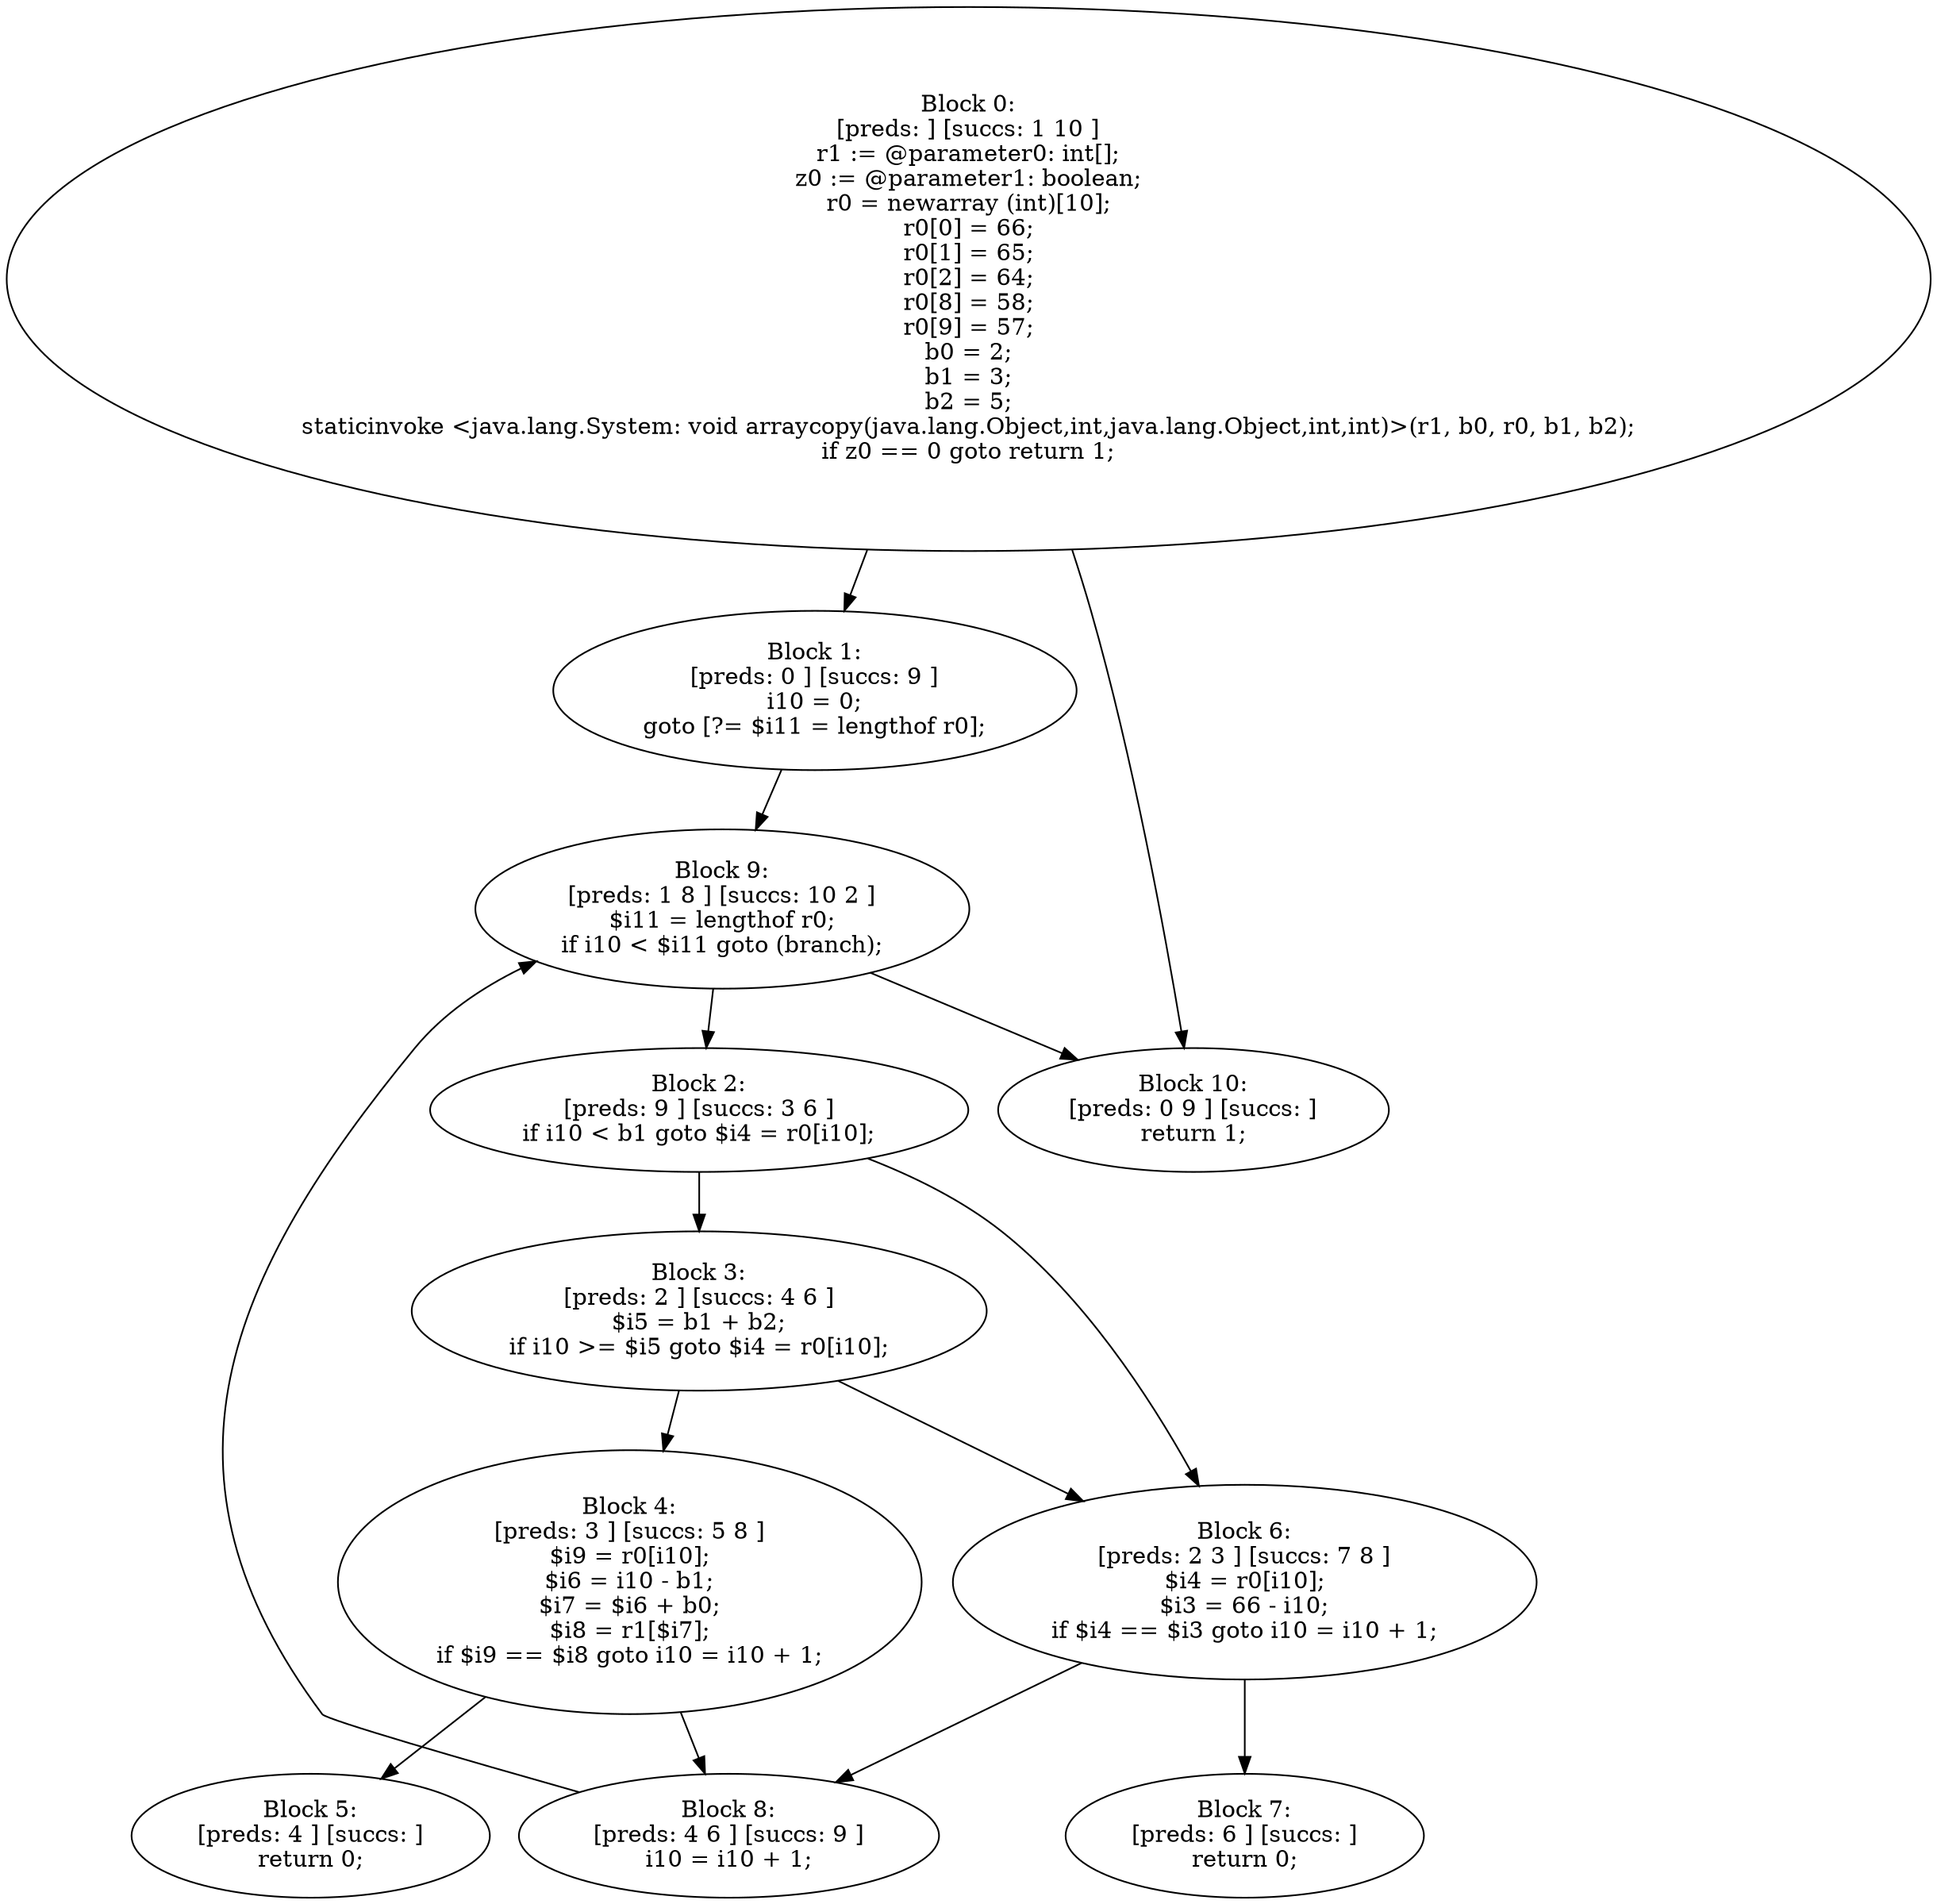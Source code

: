 digraph "unitGraph" {
    "Block 0:
[preds: ] [succs: 1 10 ]
r1 := @parameter0: int[];
z0 := @parameter1: boolean;
r0 = newarray (int)[10];
r0[0] = 66;
r0[1] = 65;
r0[2] = 64;
r0[8] = 58;
r0[9] = 57;
b0 = 2;
b1 = 3;
b2 = 5;
staticinvoke <java.lang.System: void arraycopy(java.lang.Object,int,java.lang.Object,int,int)>(r1, b0, r0, b1, b2);
if z0 == 0 goto return 1;
"
    "Block 1:
[preds: 0 ] [succs: 9 ]
i10 = 0;
goto [?= $i11 = lengthof r0];
"
    "Block 2:
[preds: 9 ] [succs: 3 6 ]
if i10 < b1 goto $i4 = r0[i10];
"
    "Block 3:
[preds: 2 ] [succs: 4 6 ]
$i5 = b1 + b2;
if i10 >= $i5 goto $i4 = r0[i10];
"
    "Block 4:
[preds: 3 ] [succs: 5 8 ]
$i9 = r0[i10];
$i6 = i10 - b1;
$i7 = $i6 + b0;
$i8 = r1[$i7];
if $i9 == $i8 goto i10 = i10 + 1;
"
    "Block 5:
[preds: 4 ] [succs: ]
return 0;
"
    "Block 6:
[preds: 2 3 ] [succs: 7 8 ]
$i4 = r0[i10];
$i3 = 66 - i10;
if $i4 == $i3 goto i10 = i10 + 1;
"
    "Block 7:
[preds: 6 ] [succs: ]
return 0;
"
    "Block 8:
[preds: 4 6 ] [succs: 9 ]
i10 = i10 + 1;
"
    "Block 9:
[preds: 1 8 ] [succs: 10 2 ]
$i11 = lengthof r0;
if i10 < $i11 goto (branch);
"
    "Block 10:
[preds: 0 9 ] [succs: ]
return 1;
"
    "Block 0:
[preds: ] [succs: 1 10 ]
r1 := @parameter0: int[];
z0 := @parameter1: boolean;
r0 = newarray (int)[10];
r0[0] = 66;
r0[1] = 65;
r0[2] = 64;
r0[8] = 58;
r0[9] = 57;
b0 = 2;
b1 = 3;
b2 = 5;
staticinvoke <java.lang.System: void arraycopy(java.lang.Object,int,java.lang.Object,int,int)>(r1, b0, r0, b1, b2);
if z0 == 0 goto return 1;
"->"Block 1:
[preds: 0 ] [succs: 9 ]
i10 = 0;
goto [?= $i11 = lengthof r0];
";
    "Block 0:
[preds: ] [succs: 1 10 ]
r1 := @parameter0: int[];
z0 := @parameter1: boolean;
r0 = newarray (int)[10];
r0[0] = 66;
r0[1] = 65;
r0[2] = 64;
r0[8] = 58;
r0[9] = 57;
b0 = 2;
b1 = 3;
b2 = 5;
staticinvoke <java.lang.System: void arraycopy(java.lang.Object,int,java.lang.Object,int,int)>(r1, b0, r0, b1, b2);
if z0 == 0 goto return 1;
"->"Block 10:
[preds: 0 9 ] [succs: ]
return 1;
";
    "Block 1:
[preds: 0 ] [succs: 9 ]
i10 = 0;
goto [?= $i11 = lengthof r0];
"->"Block 9:
[preds: 1 8 ] [succs: 10 2 ]
$i11 = lengthof r0;
if i10 < $i11 goto (branch);
";
    "Block 2:
[preds: 9 ] [succs: 3 6 ]
if i10 < b1 goto $i4 = r0[i10];
"->"Block 3:
[preds: 2 ] [succs: 4 6 ]
$i5 = b1 + b2;
if i10 >= $i5 goto $i4 = r0[i10];
";
    "Block 2:
[preds: 9 ] [succs: 3 6 ]
if i10 < b1 goto $i4 = r0[i10];
"->"Block 6:
[preds: 2 3 ] [succs: 7 8 ]
$i4 = r0[i10];
$i3 = 66 - i10;
if $i4 == $i3 goto i10 = i10 + 1;
";
    "Block 3:
[preds: 2 ] [succs: 4 6 ]
$i5 = b1 + b2;
if i10 >= $i5 goto $i4 = r0[i10];
"->"Block 4:
[preds: 3 ] [succs: 5 8 ]
$i9 = r0[i10];
$i6 = i10 - b1;
$i7 = $i6 + b0;
$i8 = r1[$i7];
if $i9 == $i8 goto i10 = i10 + 1;
";
    "Block 3:
[preds: 2 ] [succs: 4 6 ]
$i5 = b1 + b2;
if i10 >= $i5 goto $i4 = r0[i10];
"->"Block 6:
[preds: 2 3 ] [succs: 7 8 ]
$i4 = r0[i10];
$i3 = 66 - i10;
if $i4 == $i3 goto i10 = i10 + 1;
";
    "Block 4:
[preds: 3 ] [succs: 5 8 ]
$i9 = r0[i10];
$i6 = i10 - b1;
$i7 = $i6 + b0;
$i8 = r1[$i7];
if $i9 == $i8 goto i10 = i10 + 1;
"->"Block 5:
[preds: 4 ] [succs: ]
return 0;
";
    "Block 4:
[preds: 3 ] [succs: 5 8 ]
$i9 = r0[i10];
$i6 = i10 - b1;
$i7 = $i6 + b0;
$i8 = r1[$i7];
if $i9 == $i8 goto i10 = i10 + 1;
"->"Block 8:
[preds: 4 6 ] [succs: 9 ]
i10 = i10 + 1;
";
    "Block 6:
[preds: 2 3 ] [succs: 7 8 ]
$i4 = r0[i10];
$i3 = 66 - i10;
if $i4 == $i3 goto i10 = i10 + 1;
"->"Block 7:
[preds: 6 ] [succs: ]
return 0;
";
    "Block 6:
[preds: 2 3 ] [succs: 7 8 ]
$i4 = r0[i10];
$i3 = 66 - i10;
if $i4 == $i3 goto i10 = i10 + 1;
"->"Block 8:
[preds: 4 6 ] [succs: 9 ]
i10 = i10 + 1;
";
    "Block 8:
[preds: 4 6 ] [succs: 9 ]
i10 = i10 + 1;
"->"Block 9:
[preds: 1 8 ] [succs: 10 2 ]
$i11 = lengthof r0;
if i10 < $i11 goto (branch);
";
    "Block 9:
[preds: 1 8 ] [succs: 10 2 ]
$i11 = lengthof r0;
if i10 < $i11 goto (branch);
"->"Block 10:
[preds: 0 9 ] [succs: ]
return 1;
";
    "Block 9:
[preds: 1 8 ] [succs: 10 2 ]
$i11 = lengthof r0;
if i10 < $i11 goto (branch);
"->"Block 2:
[preds: 9 ] [succs: 3 6 ]
if i10 < b1 goto $i4 = r0[i10];
";
}
